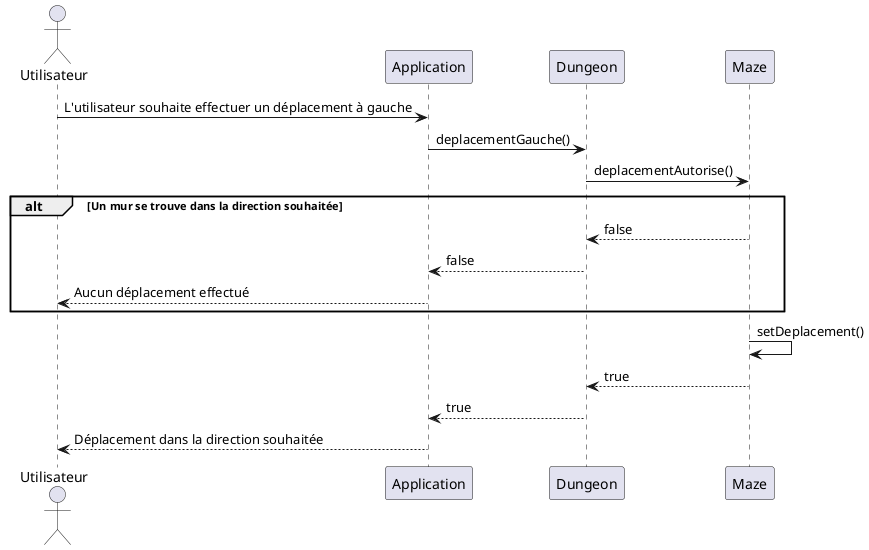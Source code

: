 @startuml
Actor Utilisateur
Utilisateur -> Application : L'utilisateur souhaite effectuer un déplacement à gauche
Application -> Dungeon : deplacementGauche()
Dungeon -> Maze : deplacementAutorise()
alt Un mur se trouve dans la direction souhaitée
Maze --> Dungeon : false
Dungeon --> Application : false
Application --> Utilisateur : Aucun déplacement effectué
end
Maze -> Maze : setDeplacement()
Maze --> Dungeon : true
Dungeon --> Application : true
Application --> Utilisateur : Déplacement dans la direction souhaitée
@enduml